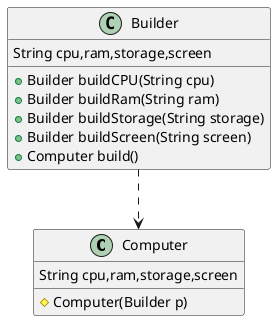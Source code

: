 @startuml
'https://plantuml.com/class-diagram
class Computer{
    String cpu,ram,storage,screen
    #Computer(Builder p)
}

class Builder{
    String cpu,ram,storage,screen
    +Builder buildCPU(String cpu)
    +Builder buildRam(String ram)
    +Builder buildStorage(String storage)
    +Builder buildScreen(String screen)
    +Computer build()
}
Builder ..> Computer
@enduml